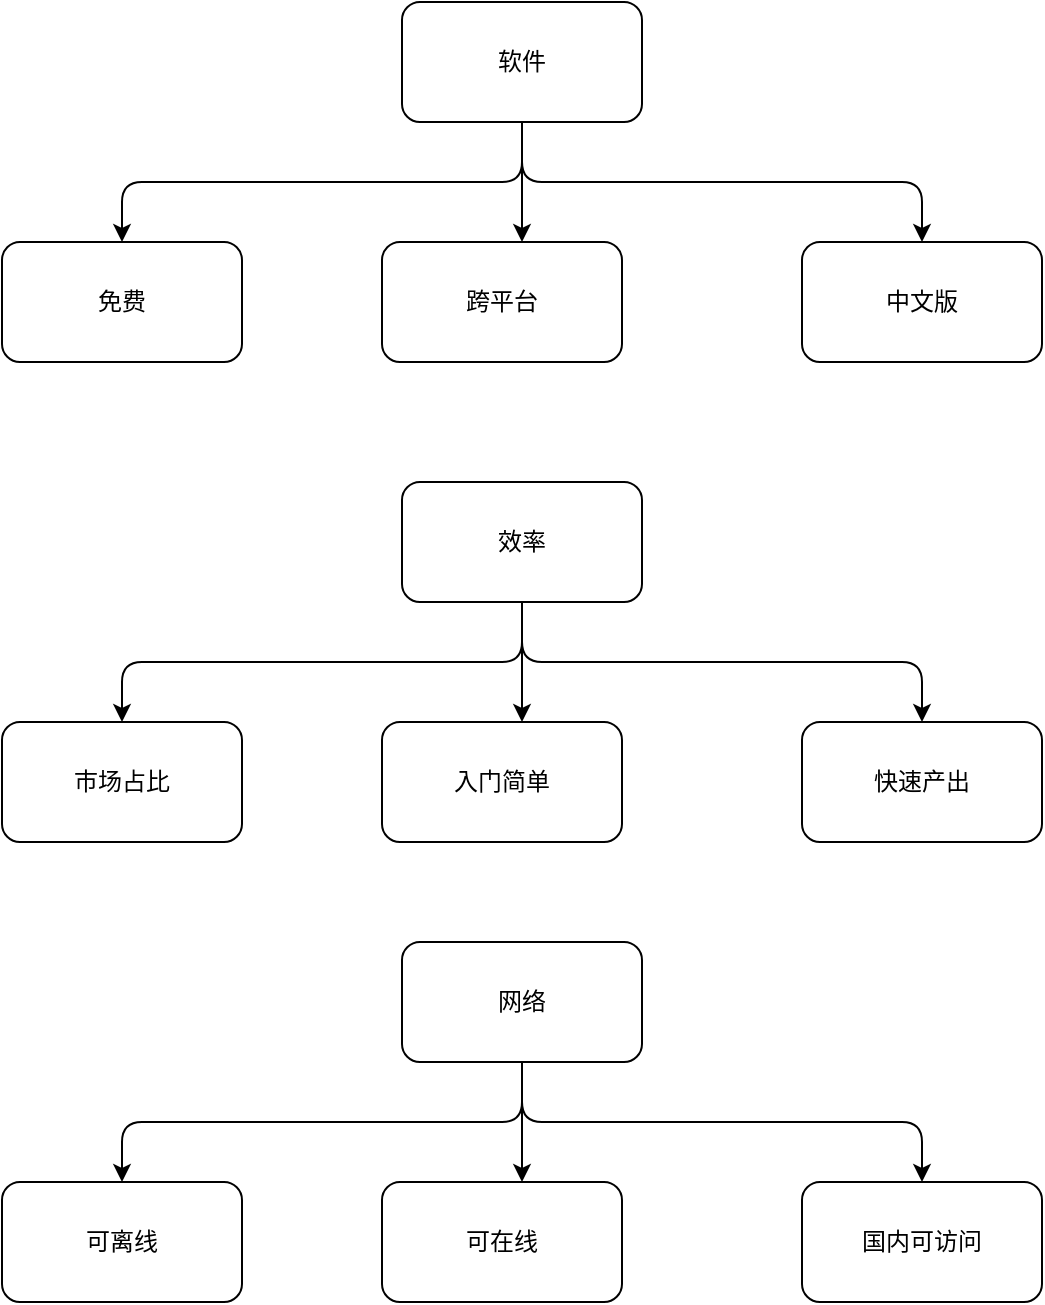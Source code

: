 <mxfile version="12.2.2" type="github" pages="1">
  <diagram id="djns3GzQKDpu-ujNpOBf" name="第 1 页">
    <mxGraphModel dx="1422" dy="762" grid="1" gridSize="10" guides="1" tooltips="1" connect="1" arrows="1" fold="1" page="1" pageScale="1" pageWidth="827" pageHeight="1169" math="0" shadow="0">
      <root>
        <mxCell id="0"/>
        <mxCell id="1" parent="0"/>
        <mxCell id="Db6hdwPEmyhCs90rL5_g-44" style="edgeStyle=orthogonalEdgeStyle;rounded=0;orthogonalLoop=1;jettySize=auto;html=1;exitX=0.5;exitY=1;exitDx=0;exitDy=0;" edge="1" parent="1" source="Db6hdwPEmyhCs90rL5_g-38">
          <mxGeometry relative="1" as="geometry">
            <mxPoint x="400" y="430" as="targetPoint"/>
          </mxGeometry>
        </mxCell>
        <mxCell id="Db6hdwPEmyhCs90rL5_g-38" value="软件" style="rounded=1;whiteSpace=wrap;html=1;" vertex="1" parent="1">
          <mxGeometry x="340" y="310" width="120" height="60" as="geometry"/>
        </mxCell>
        <mxCell id="Db6hdwPEmyhCs90rL5_g-41" value="" style="edgeStyle=elbowEdgeStyle;elbow=vertical;endArrow=classic;html=1;exitX=0.5;exitY=1;exitDx=0;exitDy=0;" edge="1" parent="1" source="Db6hdwPEmyhCs90rL5_g-38">
          <mxGeometry width="50" height="50" relative="1" as="geometry">
            <mxPoint x="380" y="420" as="sourcePoint"/>
            <mxPoint x="200" y="430" as="targetPoint"/>
          </mxGeometry>
        </mxCell>
        <mxCell id="Db6hdwPEmyhCs90rL5_g-43" value="免费" style="rounded=1;whiteSpace=wrap;html=1;" vertex="1" parent="1">
          <mxGeometry x="140" y="430" width="120" height="60" as="geometry"/>
        </mxCell>
        <mxCell id="Db6hdwPEmyhCs90rL5_g-45" value="跨平台" style="rounded=1;whiteSpace=wrap;html=1;" vertex="1" parent="1">
          <mxGeometry x="330" y="430" width="120" height="60" as="geometry"/>
        </mxCell>
        <mxCell id="Db6hdwPEmyhCs90rL5_g-46" value="" style="edgeStyle=elbowEdgeStyle;elbow=vertical;endArrow=classic;html=1;" edge="1" parent="1">
          <mxGeometry width="50" height="50" relative="1" as="geometry">
            <mxPoint x="400" y="370" as="sourcePoint"/>
            <mxPoint x="600" y="430" as="targetPoint"/>
          </mxGeometry>
        </mxCell>
        <mxCell id="Db6hdwPEmyhCs90rL5_g-47" value="中文版" style="rounded=1;whiteSpace=wrap;html=1;" vertex="1" parent="1">
          <mxGeometry x="540" y="430" width="120" height="60" as="geometry"/>
        </mxCell>
        <mxCell id="Db6hdwPEmyhCs90rL5_g-49" style="edgeStyle=orthogonalEdgeStyle;rounded=0;orthogonalLoop=1;jettySize=auto;html=1;exitX=0.5;exitY=1;exitDx=0;exitDy=0;" edge="1" parent="1" source="Db6hdwPEmyhCs90rL5_g-50">
          <mxGeometry relative="1" as="geometry">
            <mxPoint x="400" y="670" as="targetPoint"/>
          </mxGeometry>
        </mxCell>
        <mxCell id="Db6hdwPEmyhCs90rL5_g-50" value="效率" style="rounded=1;whiteSpace=wrap;html=1;" vertex="1" parent="1">
          <mxGeometry x="340" y="550" width="120" height="60" as="geometry"/>
        </mxCell>
        <mxCell id="Db6hdwPEmyhCs90rL5_g-51" value="" style="edgeStyle=elbowEdgeStyle;elbow=vertical;endArrow=classic;html=1;exitX=0.5;exitY=1;exitDx=0;exitDy=0;" edge="1" parent="1" source="Db6hdwPEmyhCs90rL5_g-50">
          <mxGeometry width="50" height="50" relative="1" as="geometry">
            <mxPoint x="380" y="660" as="sourcePoint"/>
            <mxPoint x="200" y="670" as="targetPoint"/>
          </mxGeometry>
        </mxCell>
        <mxCell id="Db6hdwPEmyhCs90rL5_g-52" value="市场占比" style="rounded=1;whiteSpace=wrap;html=1;" vertex="1" parent="1">
          <mxGeometry x="140" y="670" width="120" height="60" as="geometry"/>
        </mxCell>
        <mxCell id="Db6hdwPEmyhCs90rL5_g-53" value="入门简单" style="rounded=1;whiteSpace=wrap;html=1;" vertex="1" parent="1">
          <mxGeometry x="330" y="670" width="120" height="60" as="geometry"/>
        </mxCell>
        <mxCell id="Db6hdwPEmyhCs90rL5_g-54" value="" style="edgeStyle=elbowEdgeStyle;elbow=vertical;endArrow=classic;html=1;" edge="1" parent="1">
          <mxGeometry width="50" height="50" relative="1" as="geometry">
            <mxPoint x="400" y="610" as="sourcePoint"/>
            <mxPoint x="600" y="670" as="targetPoint"/>
          </mxGeometry>
        </mxCell>
        <mxCell id="Db6hdwPEmyhCs90rL5_g-55" value="快速产出" style="rounded=1;whiteSpace=wrap;html=1;" vertex="1" parent="1">
          <mxGeometry x="540" y="670" width="120" height="60" as="geometry"/>
        </mxCell>
        <mxCell id="Db6hdwPEmyhCs90rL5_g-56" style="edgeStyle=orthogonalEdgeStyle;rounded=0;orthogonalLoop=1;jettySize=auto;html=1;exitX=0.5;exitY=1;exitDx=0;exitDy=0;" edge="1" parent="1" source="Db6hdwPEmyhCs90rL5_g-57">
          <mxGeometry relative="1" as="geometry">
            <mxPoint x="400" y="900" as="targetPoint"/>
          </mxGeometry>
        </mxCell>
        <mxCell id="Db6hdwPEmyhCs90rL5_g-57" value="网络" style="rounded=1;whiteSpace=wrap;html=1;" vertex="1" parent="1">
          <mxGeometry x="340" y="780" width="120" height="60" as="geometry"/>
        </mxCell>
        <mxCell id="Db6hdwPEmyhCs90rL5_g-58" value="" style="edgeStyle=elbowEdgeStyle;elbow=vertical;endArrow=classic;html=1;exitX=0.5;exitY=1;exitDx=0;exitDy=0;" edge="1" parent="1" source="Db6hdwPEmyhCs90rL5_g-57">
          <mxGeometry width="50" height="50" relative="1" as="geometry">
            <mxPoint x="380" y="890" as="sourcePoint"/>
            <mxPoint x="200" y="900" as="targetPoint"/>
          </mxGeometry>
        </mxCell>
        <mxCell id="Db6hdwPEmyhCs90rL5_g-59" value="可离线" style="rounded=1;whiteSpace=wrap;html=1;" vertex="1" parent="1">
          <mxGeometry x="140" y="900" width="120" height="60" as="geometry"/>
        </mxCell>
        <mxCell id="Db6hdwPEmyhCs90rL5_g-60" value="可在线" style="rounded=1;whiteSpace=wrap;html=1;" vertex="1" parent="1">
          <mxGeometry x="330" y="900" width="120" height="60" as="geometry"/>
        </mxCell>
        <mxCell id="Db6hdwPEmyhCs90rL5_g-61" value="" style="edgeStyle=elbowEdgeStyle;elbow=vertical;endArrow=classic;html=1;" edge="1" parent="1">
          <mxGeometry width="50" height="50" relative="1" as="geometry">
            <mxPoint x="400" y="840" as="sourcePoint"/>
            <mxPoint x="600" y="900" as="targetPoint"/>
          </mxGeometry>
        </mxCell>
        <mxCell id="Db6hdwPEmyhCs90rL5_g-62" value="国内可访问" style="rounded=1;whiteSpace=wrap;html=1;" vertex="1" parent="1">
          <mxGeometry x="540" y="900" width="120" height="60" as="geometry"/>
        </mxCell>
      </root>
    </mxGraphModel>
  </diagram>
</mxfile>
